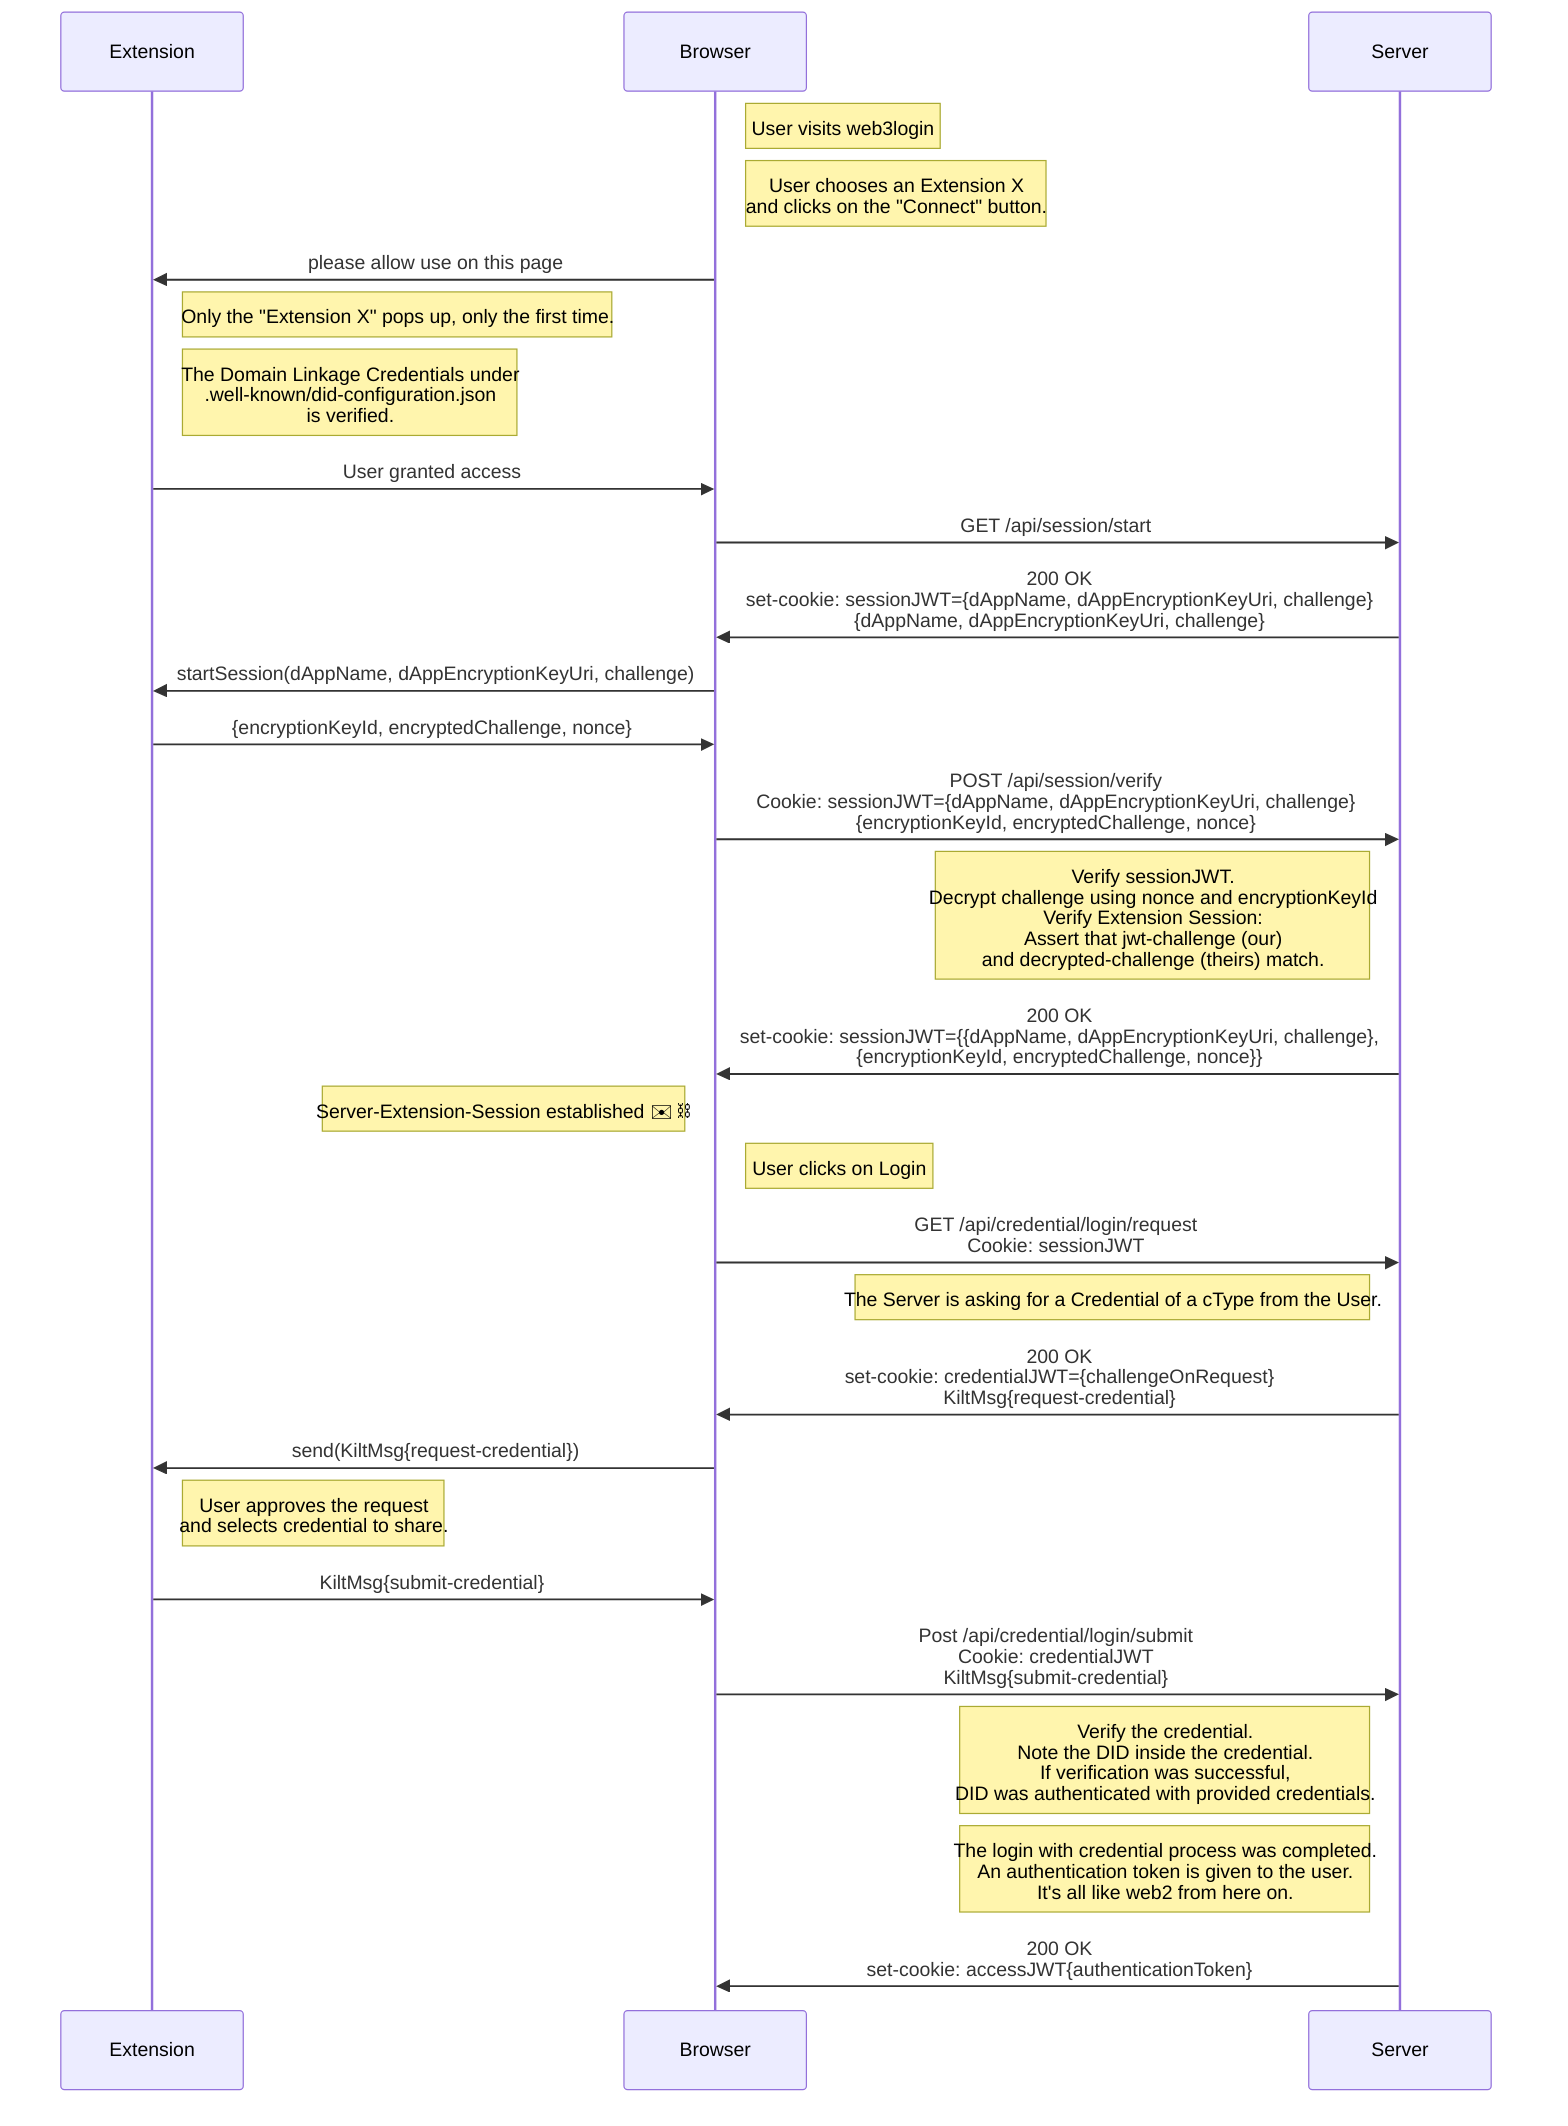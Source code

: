 sequenceDiagram
    participant Extension
    participant Browser
    participant Server

    Note right of Browser: User visits web3login
    Note right of Browser: User chooses an Extension X <br/>and clicks on the "Connect" button.
    Browser->>Extension: please allow use on this page
    Note right of Extension: Only the "Extension X" pops up, only the first time.
    Note right of Extension: The Domain Linkage Credentials under<br/>.well-known/did-configuration.json<br/>is verified.
    Extension->>Browser: User granted access
    Browser->>Server: GET /api/session/start
    Server->>Browser: 200 OK<br/>set-cookie: sessionJWT={dAppName, dAppEncryptionKeyUri, challenge}<br/>{dAppName, dAppEncryptionKeyUri, challenge}
    Browser->>Extension: startSession(dAppName, dAppEncryptionKeyUri, challenge)
    Extension->>Browser: {encryptionKeyId, encryptedChallenge, nonce}
    Browser->>Server: POST /api/session/verify<br/>Cookie: sessionJWT={dAppName, dAppEncryptionKeyUri, challenge}<br/>{encryptionKeyId, encryptedChallenge, nonce}
    Note left of Server: Verify sessionJWT.<br/>Decrypt challenge using nonce and encryptionKeyId<br/>Verify Extension Session: <br/> Assert that jwt-challenge (our)<br/>and decrypted-challenge (theirs) match.
    Server->>Browser: 200 OK<br/>set-cookie: sessionJWT={{dAppName, dAppEncryptionKeyUri, challenge},<br/>{encryptionKeyId, encryptedChallenge, nonce}}
    Note left of Browser: Server-Extension-Session established ✉️ ⛓️
    Note right of Browser: User clicks on Login
    Browser->>Server: GET /api/credential/login/request<br/>Cookie: sessionJWT
    Note left of Server: The Server is asking for a Credential of a cType from the User.
    Server->>Browser: 200 OK<br/>set-cookie: credentialJWT={challengeOnRequest}<br/>KiltMsg{request-credential}
    Browser->>Extension: send(KiltMsg{request-credential})
    Note right of Extension: User approves the request<br/>and selects credential to share.
    Extension->>Browser: KiltMsg{submit-credential}
    Browser->>Server: Post /api/credential/login/submit<br/>Cookie: credentialJWT<br/>KiltMsg{submit-credential}
    Note left of Server: Verify the credential.<br/>Note the DID inside the credential.<br/>If verification was successful,<br/>DID was authenticated with provided credentials.
    Note left of Server: The login with credential process was completed.<br/>An authentication token is given to the user.<br/> It's all like web2 from here on.
    Server->>Browser: 200 OK<br/>set-cookie: accessJWT{authenticationToken}